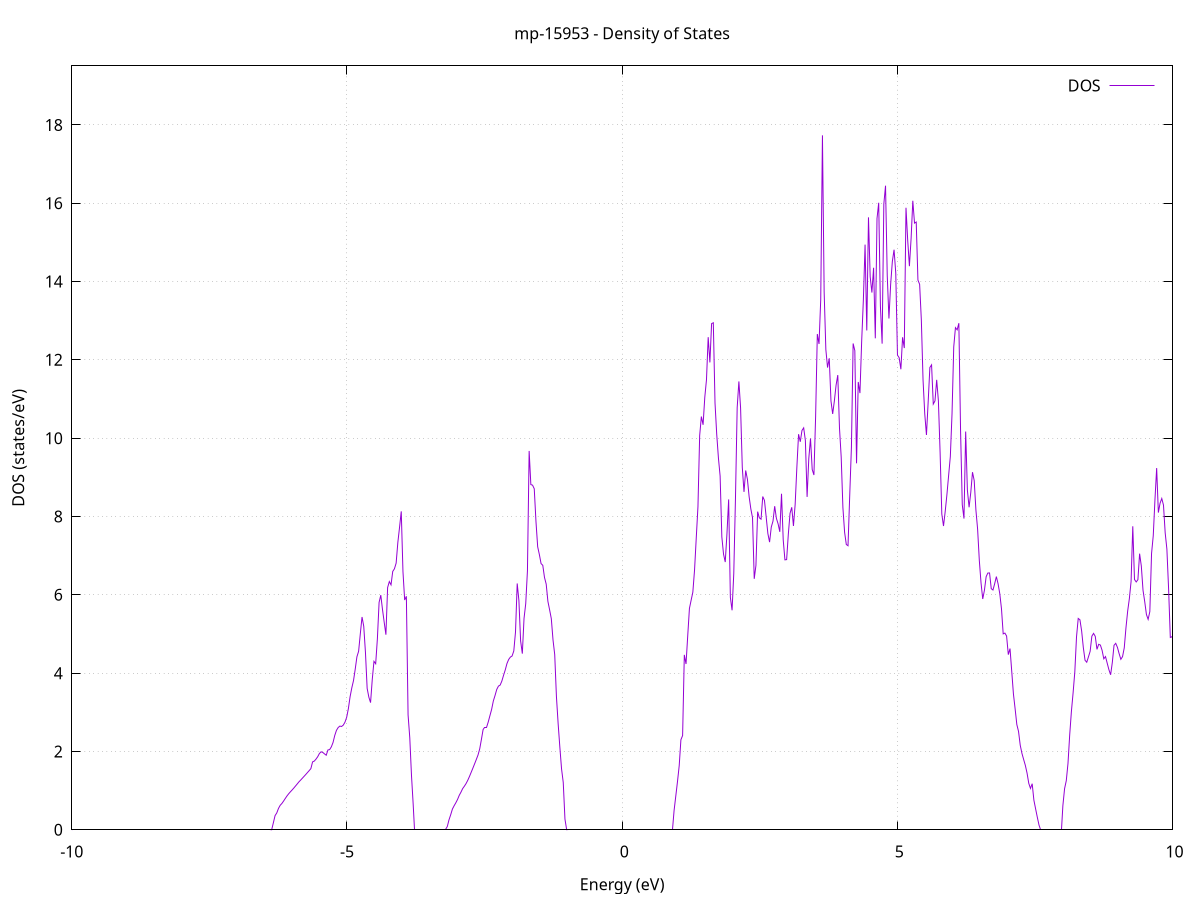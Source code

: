 set title 'mp-15953 - Density of States'
set xlabel 'Energy (eV)'
set ylabel 'DOS (states/eV)'
set grid
set xrange [-10:10]
set yrange [0:19.507]
set xzeroaxis lt -1
set terminal png size 800,600
set output 'mp-15953_dos_gnuplot.png'
plot '-' using 1:2 with lines title 'DOS'
-42.154900 0.000000
-42.123900 0.000000
-42.092900 0.000000
-42.061900 0.000000
-42.030900 0.000000
-41.999900 0.000000
-41.969000 0.000000
-41.938000 0.000000
-41.907000 0.000000
-41.876000 0.000000
-41.845000 0.000000
-41.814000 0.000000
-41.783100 0.000000
-41.752100 0.000000
-41.721100 0.000000
-41.690100 0.000000
-41.659100 0.000000
-41.628100 0.000000
-41.597100 0.000000
-41.566200 0.000000
-41.535200 0.000000
-41.504200 0.000000
-41.473200 0.000000
-41.442200 0.000000
-41.411200 0.000000
-41.380300 0.000000
-41.349300 0.000000
-41.318300 0.000000
-41.287300 0.000000
-41.256300 0.000000
-41.225300 0.000000
-41.194400 0.000000
-41.163400 0.000000
-41.132400 0.000000
-41.101400 0.000000
-41.070400 0.000000
-41.039400 0.000000
-41.008500 0.000000
-40.977500 0.000000
-40.946500 0.000000
-40.915500 0.000000
-40.884500 0.000000
-40.853500 0.000000
-40.822500 0.000000
-40.791600 0.000000
-40.760600 0.000000
-40.729600 0.000000
-40.698600 0.000000
-40.667600 0.000000
-40.636600 0.000000
-40.605700 0.000000
-40.574700 0.000000
-40.543700 0.000000
-40.512700 0.000000
-40.481700 0.000000
-40.450700 0.000000
-40.419800 0.000000
-40.388800 0.000000
-40.357800 0.000000
-40.326800 0.000000
-40.295800 0.000000
-40.264800 0.000000
-40.233900 0.000000
-40.202900 0.000000
-40.171900 0.000000
-40.140900 0.000000
-40.109900 0.000000
-40.078900 0.000000
-40.048000 0.000000
-40.017000 0.000000
-39.986000 0.000000
-39.955000 0.000000
-39.924000 0.000000
-39.893000 0.000000
-39.862000 0.000000
-39.831100 0.000000
-39.800100 0.000000
-39.769100 0.000000
-39.738100 0.000000
-39.707100 0.000000
-39.676100 0.000000
-39.645200 0.000000
-39.614200 0.000000
-39.583200 0.000000
-39.552200 0.000000
-39.521200 0.000000
-39.490200 0.000000
-39.459300 0.000000
-39.428300 0.000000
-39.397300 0.000000
-39.366300 0.000000
-39.335300 378.191800
-39.304300 0.000000
-39.273400 0.000000
-39.242400 0.000000
-39.211400 0.000000
-39.180400 0.000000
-39.149400 0.000000
-39.118400 0.000000
-39.087400 0.000000
-39.056500 0.000000
-39.025500 0.000000
-38.994500 0.000000
-38.963500 0.000000
-38.932500 0.000000
-38.901500 0.000000
-38.870600 0.000000
-38.839600 0.000000
-38.808600 0.000000
-38.777600 0.000000
-38.746600 0.000000
-38.715600 0.000000
-38.684700 0.000000
-38.653700 0.000000
-38.622700 0.000000
-38.591700 0.000000
-38.560700 0.000000
-38.529700 0.000000
-38.498800 0.000000
-38.467800 0.000000
-38.436800 0.000000
-38.405800 0.000000
-38.374800 0.000000
-38.343800 0.000000
-38.312900 0.000000
-38.281900 0.000000
-38.250900 0.000000
-38.219900 0.000000
-38.188900 0.000000
-38.157900 0.000000
-38.126900 0.000000
-38.096000 0.000000
-38.065000 0.000000
-38.034000 0.000000
-38.003000 0.000000
-37.972000 0.000000
-37.941000 0.000000
-37.910100 0.000000
-37.879100 0.000000
-37.848100 0.000000
-37.817100 0.000000
-37.786100 0.000000
-37.755100 0.000000
-37.724200 0.000000
-37.693200 0.000000
-37.662200 0.000000
-37.631200 0.000000
-37.600200 0.000000
-37.569200 0.000000
-37.538300 0.000000
-37.507300 0.000000
-37.476300 0.000000
-37.445300 0.000000
-37.414300 0.000000
-37.383300 0.000000
-37.352400 0.000000
-37.321400 0.000000
-37.290400 0.000000
-37.259400 0.000000
-37.228400 0.000000
-37.197400 0.000000
-37.166400 0.000000
-37.135500 0.000000
-37.104500 0.000000
-37.073500 0.000000
-37.042500 0.000000
-37.011500 0.000000
-36.980500 0.000000
-36.949600 0.000000
-36.918600 0.000000
-36.887600 0.000000
-36.856600 0.000000
-36.825600 0.000000
-36.794600 0.000000
-36.763700 0.000000
-36.732700 0.000000
-36.701700 0.000000
-36.670700 0.000000
-36.639700 0.000000
-36.608700 0.000000
-36.577800 0.000000
-36.546800 0.000000
-36.515800 0.000000
-36.484800 0.000000
-36.453800 0.000000
-36.422800 0.000000
-36.391800 0.000000
-36.360900 0.000000
-36.329900 0.000000
-36.298900 0.000000
-36.267900 0.000000
-36.236900 0.000000
-36.205900 0.000000
-36.175000 0.000000
-36.144000 0.000000
-36.113000 0.000000
-36.082000 0.000000
-36.051000 0.000000
-36.020000 0.000000
-35.989100 0.000000
-35.958100 0.000000
-35.927100 0.000000
-35.896100 0.000000
-35.865100 0.000000
-35.834100 0.000000
-35.803200 0.000000
-35.772200 0.000000
-35.741200 0.000000
-35.710200 0.000000
-35.679200 0.000000
-35.648200 0.000000
-35.617300 0.000000
-35.586300 0.000000
-35.555300 0.000000
-35.524300 0.000000
-35.493300 0.000000
-35.462300 0.000000
-35.431300 0.000000
-35.400400 0.000000
-35.369400 0.000000
-35.338400 0.000000
-35.307400 0.000000
-35.276400 0.000000
-35.245400 0.000000
-35.214500 0.000000
-35.183500 0.000000
-35.152500 0.000000
-35.121500 0.000000
-35.090500 0.000000
-35.059500 0.000000
-35.028600 0.000000
-34.997600 0.000000
-34.966600 0.000000
-34.935600 0.000000
-34.904600 0.000000
-34.873600 0.000000
-34.842700 0.000000
-34.811700 0.000000
-34.780700 0.000000
-34.749700 0.000000
-34.718700 0.000000
-34.687700 0.000000
-34.656700 0.000000
-34.625800 0.000000
-34.594800 0.000000
-34.563800 0.000000
-34.532800 0.000000
-34.501800 0.000000
-34.470800 0.000000
-34.439900 0.000000
-34.408900 0.000000
-34.377900 0.000000
-34.346900 0.000000
-34.315900 0.000000
-34.284900 0.000000
-34.254000 0.000000
-34.223000 0.000000
-34.192000 0.000000
-34.161000 0.000000
-34.130000 0.000000
-34.099000 0.000000
-34.068100 0.000000
-34.037100 0.000000
-34.006100 0.000000
-33.975100 0.000000
-33.944100 0.000000
-33.913100 0.000000
-33.882200 0.000000
-33.851200 0.000000
-33.820200 0.000000
-33.789200 0.000000
-33.758200 0.000000
-33.727200 0.000000
-33.696200 0.000000
-33.665300 0.000000
-33.634300 0.000000
-33.603300 0.000000
-33.572300 0.000000
-33.541300 0.000000
-33.510300 0.000000
-33.479400 0.000000
-33.448400 0.000000
-33.417400 0.000000
-33.386400 0.000000
-33.355400 0.000000
-33.324400 0.000000
-33.293500 0.000000
-33.262500 0.000000
-33.231500 0.000000
-33.200500 0.000000
-33.169500 0.000000
-33.138500 0.000000
-33.107600 0.000000
-33.076600 0.000000
-33.045600 0.000000
-33.014600 0.000000
-32.983600 0.000000
-32.952600 0.000000
-32.921700 0.000000
-32.890700 0.000000
-32.859700 0.000000
-32.828700 0.000000
-32.797700 0.000000
-32.766700 0.000000
-32.735700 0.000000
-32.704800 0.000000
-32.673800 0.000000
-32.642800 0.000000
-32.611800 0.000000
-32.580800 0.000000
-32.549800 0.000000
-32.518900 0.000000
-32.487900 0.000000
-32.456900 0.000000
-32.425900 0.000000
-32.394900 0.000000
-32.363900 0.000000
-32.333000 0.000000
-32.302000 0.000000
-32.271000 0.000000
-32.240000 0.000000
-32.209000 0.000000
-32.178000 0.000000
-32.147100 0.000000
-32.116100 0.000000
-32.085100 0.000000
-32.054100 0.000000
-32.023100 0.000000
-31.992100 0.000000
-31.961100 0.000000
-31.930200 0.000000
-31.899200 0.000000
-31.868200 0.000000
-31.837200 0.000000
-31.806200 0.000000
-31.775200 0.000000
-31.744300 0.000000
-31.713300 0.000000
-31.682300 0.000000
-31.651300 0.000000
-31.620300 0.000000
-31.589300 0.000000
-31.558400 0.000000
-31.527400 0.000000
-31.496400 0.000000
-31.465400 0.000000
-31.434400 0.000000
-31.403400 0.000000
-31.372500 0.000000
-31.341500 0.000000
-31.310500 0.000000
-31.279500 0.000000
-31.248500 0.000000
-31.217500 0.000000
-31.186600 0.000000
-31.155600 0.000000
-31.124600 0.000000
-31.093600 0.000000
-31.062600 0.000000
-31.031600 0.000000
-31.000600 0.000000
-30.969700 0.000000
-30.938700 0.000000
-30.907700 0.000000
-30.876700 0.000000
-30.845700 0.000000
-30.814700 0.000000
-30.783800 0.000000
-30.752800 0.000000
-30.721800 0.000000
-30.690800 0.000000
-30.659800 0.000000
-30.628800 0.000000
-30.597900 0.000000
-30.566900 0.000000
-30.535900 0.000000
-30.504900 0.000000
-30.473900 0.000000
-30.442900 0.000000
-30.412000 0.000000
-30.381000 0.000000
-30.350000 0.000000
-30.319000 0.000000
-30.288000 0.000000
-30.257000 0.000000
-30.226000 0.000000
-30.195100 0.000000
-30.164100 0.000000
-30.133100 0.000000
-30.102100 0.000000
-30.071100 0.000000
-30.040100 0.000000
-30.009200 0.000000
-29.978200 0.000000
-29.947200 0.000000
-29.916200 0.000000
-29.885200 0.000000
-29.854200 0.000000
-29.823300 0.000000
-29.792300 0.000000
-29.761300 0.000000
-29.730300 0.000000
-29.699300 0.000000
-29.668300 0.000000
-29.637400 0.000000
-29.606400 0.000000
-29.575400 0.000000
-29.544400 0.000000
-29.513400 0.000000
-29.482400 0.000000
-29.451500 0.000000
-29.420500 0.000000
-29.389500 0.000000
-29.358500 0.000000
-29.327500 0.000000
-29.296500 0.000000
-29.265500 0.000000
-29.234600 0.000000
-29.203600 0.000000
-29.172600 0.000000
-29.141600 0.000000
-29.110600 0.000000
-29.079600 0.000000
-29.048700 0.000000
-29.017700 0.000000
-28.986700 0.000000
-28.955700 0.000000
-28.924700 0.000000
-28.893700 0.000000
-28.862800 0.000000
-28.831800 0.000000
-28.800800 0.000000
-28.769800 0.000000
-28.738800 0.000000
-28.707800 0.000000
-28.676900 0.000000
-28.645900 0.000000
-28.614900 0.000000
-28.583900 0.000000
-28.552900 0.000000
-28.521900 0.000000
-28.491000 0.000000
-28.460000 0.000000
-28.429000 0.000000
-28.398000 0.000000
-28.367000 0.000000
-28.336000 0.000000
-28.305000 0.000000
-28.274100 0.000000
-28.243100 0.000000
-28.212100 0.000000
-28.181100 0.000000
-28.150100 0.000000
-28.119100 0.000000
-28.088200 0.000000
-28.057200 0.000000
-28.026200 0.000000
-27.995200 0.000000
-27.964200 0.000000
-27.933200 0.000000
-27.902300 0.000000
-27.871300 0.000000
-27.840300 0.000000
-27.809300 0.000000
-27.778300 0.000000
-27.747300 0.000000
-27.716400 0.000000
-27.685400 0.000000
-27.654400 0.000000
-27.623400 0.000000
-27.592400 0.000000
-27.561400 0.000000
-27.530400 0.000000
-27.499500 0.000000
-27.468500 0.000000
-27.437500 0.000000
-27.406500 0.000000
-27.375500 0.000000
-27.344500 0.000000
-27.313600 0.000000
-27.282600 0.000000
-27.251600 0.000000
-27.220600 0.000000
-27.189600 0.000000
-27.158600 0.000000
-27.127700 0.000000
-27.096700 0.000000
-27.065700 0.000000
-27.034700 0.000000
-27.003700 0.000000
-26.972700 0.000000
-26.941800 0.000000
-26.910800 0.000000
-26.879800 0.000000
-26.848800 0.000000
-26.817800 0.000000
-26.786800 0.000000
-26.755900 0.000000
-26.724900 0.000000
-26.693900 0.000000
-26.662900 0.000000
-26.631900 0.000000
-26.600900 0.000000
-26.569900 0.000000
-26.539000 0.000000
-26.508000 0.000000
-26.477000 0.000000
-26.446000 0.000000
-26.415000 0.000000
-26.384000 0.000000
-26.353100 0.000000
-26.322100 0.000000
-26.291100 0.000000
-26.260100 0.000000
-26.229100 0.000000
-26.198100 0.000000
-26.167200 0.000000
-26.136200 0.000000
-26.105200 0.000000
-26.074200 0.000000
-26.043200 0.000000
-26.012200 0.000000
-25.981300 0.000000
-25.950300 0.000000
-25.919300 0.000000
-25.888300 0.000000
-25.857300 0.000000
-25.826300 0.000000
-25.795300 0.000000
-25.764400 0.000000
-25.733400 0.000000
-25.702400 0.000000
-25.671400 0.000000
-25.640400 0.000000
-25.609400 0.000000
-25.578500 0.000000
-25.547500 0.000000
-25.516500 0.000000
-25.485500 0.000000
-25.454500 0.000000
-25.423500 0.000000
-25.392600 0.000000
-25.361600 0.000000
-25.330600 0.000000
-25.299600 0.000000
-25.268600 0.000000
-25.237600 0.000000
-25.206700 0.000000
-25.175700 0.000000
-25.144700 0.000000
-25.113700 0.000000
-25.082700 0.000000
-25.051700 0.000000
-25.020800 0.000000
-24.989800 0.000000
-24.958800 0.000000
-24.927800 0.000000
-24.896800 0.000000
-24.865800 0.000000
-24.834800 0.000000
-24.803900 0.000000
-24.772900 0.000000
-24.741900 0.000000
-24.710900 0.000000
-24.679900 0.000000
-24.648900 0.000000
-24.618000 0.000000
-24.587000 0.000000
-24.556000 0.000000
-24.525000 0.000000
-24.494000 0.000000
-24.463000 0.000000
-24.432100 0.000000
-24.401100 0.000000
-24.370100 0.000000
-24.339100 0.000000
-24.308100 0.000000
-24.277100 0.000000
-24.246200 0.000000
-24.215200 0.000000
-24.184200 0.000000
-24.153200 0.000000
-24.122200 0.000000
-24.091200 0.000000
-24.060300 0.000000
-24.029300 0.000000
-23.998300 0.000000
-23.967300 0.000000
-23.936300 0.000000
-23.905300 0.000000
-23.874300 0.000000
-23.843400 0.000000
-23.812400 0.000000
-23.781400 0.000000
-23.750400 0.000000
-23.719400 0.000000
-23.688400 0.000000
-23.657500 0.000000
-23.626500 0.000000
-23.595500 0.000000
-23.564500 0.000000
-23.533500 0.000000
-23.502500 0.000000
-23.471600 0.000000
-23.440600 0.000000
-23.409600 0.000000
-23.378600 0.000000
-23.347600 0.000000
-23.316600 0.000000
-23.285700 0.000000
-23.254700 0.000000
-23.223700 0.000000
-23.192700 0.000000
-23.161700 0.000000
-23.130700 0.000000
-23.099700 0.000000
-23.068800 0.000000
-23.037800 0.000000
-23.006800 0.000000
-22.975800 0.000000
-22.944800 0.000000
-22.913800 0.000000
-22.882900 0.000000
-22.851900 0.000000
-22.820900 0.000000
-22.789900 0.000000
-22.758900 0.000000
-22.727900 0.000000
-22.697000 0.000000
-22.666000 0.000000
-22.635000 0.000000
-22.604000 0.000000
-22.573000 0.000000
-22.542000 0.000000
-22.511100 0.000000
-22.480100 0.000000
-22.449100 0.000000
-22.418100 0.000000
-22.387100 0.000000
-22.356100 0.000000
-22.325200 0.000000
-22.294200 0.000000
-22.263200 0.000000
-22.232200 0.000000
-22.201200 0.000000
-22.170200 0.000000
-22.139200 0.000000
-22.108300 0.000000
-22.077300 0.000000
-22.046300 0.000000
-22.015300 0.000000
-21.984300 0.000000
-21.953300 0.000000
-21.922400 0.000000
-21.891400 0.000000
-21.860400 0.000000
-21.829400 0.000000
-21.798400 0.000000
-21.767400 0.000000
-21.736500 0.000000
-21.705500 0.000000
-21.674500 0.000000
-21.643500 0.000000
-21.612500 0.000000
-21.581500 0.000000
-21.550600 0.000000
-21.519600 0.000000
-21.488600 0.000000
-21.457600 0.000000
-21.426600 0.000000
-21.395600 0.000000
-21.364600 0.000000
-21.333700 0.000000
-21.302700 0.000000
-21.271700 0.000000
-21.240700 0.000000
-21.209700 0.000000
-21.178700 0.000000
-21.147800 0.000000
-21.116800 0.000000
-21.085800 0.000000
-21.054800 0.000000
-21.023800 0.000000
-20.992800 0.000000
-20.961900 0.000000
-20.930900 0.000000
-20.899900 0.000000
-20.868900 0.000000
-20.837900 0.000000
-20.806900 0.000000
-20.776000 0.000000
-20.745000 0.000000
-20.714000 0.000000
-20.683000 0.000000
-20.652000 0.000000
-20.621000 0.000000
-20.590100 0.000000
-20.559100 0.000000
-20.528100 0.000000
-20.497100 0.000000
-20.466100 0.000000
-20.435100 0.000000
-20.404100 0.000000
-20.373200 0.000000
-20.342200 0.000000
-20.311200 0.000000
-20.280200 0.000000
-20.249200 0.000000
-20.218200 0.000000
-20.187300 0.000000
-20.156300 0.000000
-20.125300 0.000000
-20.094300 0.000000
-20.063300 0.000000
-20.032300 0.000000
-20.001400 0.000000
-19.970400 0.000000
-19.939400 0.000000
-19.908400 0.000000
-19.877400 0.000000
-19.846400 0.000000
-19.815500 0.000000
-19.784500 0.000000
-19.753500 0.000000
-19.722500 0.000000
-19.691500 0.000000
-19.660500 0.000000
-19.629600 0.000000
-19.598600 0.000000
-19.567600 0.000000
-19.536600 0.000000
-19.505600 0.000000
-19.474600 0.000000
-19.443600 0.000000
-19.412700 0.000000
-19.381700 0.000000
-19.350700 0.000000
-19.319700 0.000000
-19.288700 0.000000
-19.257700 0.000000
-19.226800 0.000000
-19.195800 0.000000
-19.164800 0.000000
-19.133800 0.000000
-19.102800 0.000000
-19.071800 0.000000
-19.040900 0.000000
-19.009900 0.000000
-18.978900 0.000000
-18.947900 0.000000
-18.916900 0.000000
-18.885900 0.000000
-18.855000 0.000000
-18.824000 0.000000
-18.793000 0.000000
-18.762000 0.000000
-18.731000 0.000000
-18.700000 0.000000
-18.669000 0.000000
-18.638100 0.000000
-18.607100 0.000000
-18.576100 0.000000
-18.545100 0.000000
-18.514100 0.000000
-18.483100 0.000000
-18.452200 0.000000
-18.421200 0.000000
-18.390200 0.000000
-18.359200 0.000000
-18.328200 0.000000
-18.297200 0.000000
-18.266300 0.000000
-18.235300 0.000000
-18.204300 0.000000
-18.173300 0.000000
-18.142300 0.000000
-18.111300 0.000000
-18.080400 0.000000
-18.049400 0.000000
-18.018400 0.000000
-17.987400 0.000000
-17.956400 0.000000
-17.925400 0.000000
-17.894500 0.000000
-17.863500 0.000000
-17.832500 0.000000
-17.801500 0.000000
-17.770500 0.000000
-17.739500 0.000000
-17.708500 0.000000
-17.677600 0.000000
-17.646600 0.000000
-17.615600 0.000000
-17.584600 0.000000
-17.553600 0.000000
-17.522600 0.000000
-17.491700 0.000000
-17.460700 0.000000
-17.429700 0.000000
-17.398700 0.000000
-17.367700 0.000000
-17.336700 0.000000
-17.305800 0.000000
-17.274800 0.000000
-17.243800 0.000000
-17.212800 0.000000
-17.181800 0.000000
-17.150800 0.000000
-17.119900 0.000000
-17.088900 0.000000
-17.057900 0.000000
-17.026900 0.000000
-16.995900 0.000000
-16.964900 0.000000
-16.933900 0.000000
-16.903000 0.000000
-16.872000 0.000000
-16.841000 0.000000
-16.810000 0.000000
-16.779000 0.000000
-16.748000 0.000000
-16.717100 0.000000
-16.686100 0.000000
-16.655100 0.000000
-16.624100 0.000000
-16.593100 0.000000
-16.562100 0.000000
-16.531200 0.000000
-16.500200 0.000000
-16.469200 0.000000
-16.438200 0.000000
-16.407200 0.000000
-16.376200 0.000000
-16.345300 0.000000
-16.314300 0.000000
-16.283300 0.000000
-16.252300 0.000000
-16.221300 0.000000
-16.190300 0.000000
-16.159400 0.000000
-16.128400 0.000000
-16.097400 0.000000
-16.066400 0.000000
-16.035400 0.000000
-16.004400 0.000000
-15.973400 0.000000
-15.942500 0.000000
-15.911500 0.000000
-15.880500 0.000000
-15.849500 0.000000
-15.818500 0.000000
-15.787500 0.000000
-15.756600 0.000000
-15.725600 0.000000
-15.694600 0.000000
-15.663600 0.000000
-15.632600 0.000000
-15.601600 0.000000
-15.570700 0.000000
-15.539700 0.000000
-15.508700 0.000000
-15.477700 0.000000
-15.446700 0.000000
-15.415700 0.000000
-15.384800 0.000000
-15.353800 0.000000
-15.322800 0.000000
-15.291800 0.000000
-15.260800 0.000000
-15.229800 0.000000
-15.198800 0.000000
-15.167900 0.000000
-15.136900 0.000000
-15.105900 0.000000
-15.074900 0.000000
-15.043900 0.000000
-15.012900 0.000000
-14.982000 0.000000
-14.951000 0.000000
-14.920000 0.000000
-14.889000 0.000000
-14.858000 0.000000
-14.827000 0.000000
-14.796100 0.000000
-14.765100 0.000000
-14.734100 0.000000
-14.703100 0.000000
-14.672100 0.000000
-14.641100 0.000000
-14.610200 0.000000
-14.579200 0.000000
-14.548200 0.000000
-14.517200 0.000000
-14.486200 0.000000
-14.455200 0.000000
-14.424300 0.000000
-14.393300 0.000000
-14.362300 0.000000
-14.331300 0.000000
-14.300300 0.000000
-14.269300 0.000000
-14.238300 0.000000
-14.207400 0.000000
-14.176400 0.000000
-14.145400 0.000000
-14.114400 0.000000
-14.083400 0.000000
-14.052400 0.000000
-14.021500 0.000000
-13.990500 0.000000
-13.959500 0.000000
-13.928500 0.000000
-13.897500 0.000000
-13.866500 0.000000
-13.835600 0.000000
-13.804600 0.000000
-13.773600 0.000000
-13.742600 0.000000
-13.711600 0.000000
-13.680600 0.000000
-13.649700 0.000000
-13.618700 0.000000
-13.587700 0.000000
-13.556700 0.000000
-13.525700 0.000000
-13.494700 0.000000
-13.463800 0.000000
-13.432800 0.000000
-13.401800 0.000000
-13.370800 0.000000
-13.339800 0.000000
-13.308800 0.000000
-13.277800 0.000000
-13.246900 0.000000
-13.215900 0.000000
-13.184900 0.000000
-13.153900 0.000000
-13.122900 0.000000
-13.091900 0.000000
-13.061000 0.000000
-13.030000 0.000000
-12.999000 0.000000
-12.968000 0.000000
-12.937000 0.000000
-12.906000 0.000000
-12.875100 0.000000
-12.844100 0.000000
-12.813100 0.000000
-12.782100 0.000000
-12.751100 0.000000
-12.720100 0.000000
-12.689200 0.000000
-12.658200 0.000000
-12.627200 0.000000
-12.596200 0.000000
-12.565200 0.000000
-12.534200 0.000000
-12.503200 0.000000
-12.472300 0.000000
-12.441300 0.000000
-12.410300 0.000000
-12.379300 0.000000
-12.348300 0.000000
-12.317300 0.000000
-12.286400 0.000000
-12.255400 0.000000
-12.224400 0.000000
-12.193400 0.000000
-12.162400 0.000000
-12.131400 0.000000
-12.100500 0.000000
-12.069500 0.000000
-12.038500 0.000000
-12.007500 0.000000
-11.976500 0.000000
-11.945500 0.000000
-11.914600 0.000000
-11.883600 0.000000
-11.852600 0.000000
-11.821600 0.000000
-11.790600 0.000000
-11.759600 0.000000
-11.728700 0.000000
-11.697700 0.000000
-11.666700 0.000000
-11.635700 0.000000
-11.604700 0.000000
-11.573700 0.000000
-11.542700 0.000000
-11.511800 0.000000
-11.480800 0.000000
-11.449800 0.000000
-11.418800 0.000000
-11.387800 0.000000
-11.356800 0.000000
-11.325900 0.000000
-11.294900 0.000000
-11.263900 0.000000
-11.232900 0.000000
-11.201900 0.000000
-11.170900 0.000000
-11.140000 0.000000
-11.109000 0.000000
-11.078000 0.000000
-11.047000 0.000000
-11.016000 0.000000
-10.985000 0.000000
-10.954100 0.000000
-10.923100 0.000000
-10.892100 0.000000
-10.861100 0.000000
-10.830100 0.000000
-10.799100 0.000000
-10.768100 0.000000
-10.737200 0.000000
-10.706200 0.000000
-10.675200 0.000000
-10.644200 0.000000
-10.613200 0.000000
-10.582200 0.000000
-10.551300 0.000000
-10.520300 0.000000
-10.489300 0.000000
-10.458300 0.000000
-10.427300 0.000000
-10.396300 0.000000
-10.365400 0.000000
-10.334400 0.000000
-10.303400 0.000000
-10.272400 0.000000
-10.241400 0.000000
-10.210400 0.000000
-10.179500 0.000000
-10.148500 0.000000
-10.117500 0.000000
-10.086500 0.000000
-10.055500 0.000000
-10.024500 0.000000
-9.993600 0.000000
-9.962600 0.000000
-9.931600 0.000000
-9.900600 0.000000
-9.869600 0.000000
-9.838600 0.000000
-9.807600 0.000000
-9.776700 0.000000
-9.745700 0.000000
-9.714700 0.000000
-9.683700 0.000000
-9.652700 0.000000
-9.621700 0.000000
-9.590800 0.000000
-9.559800 0.000000
-9.528800 0.000000
-9.497800 0.000000
-9.466800 0.000000
-9.435800 0.000000
-9.404900 0.000000
-9.373900 0.000000
-9.342900 0.000000
-9.311900 0.000000
-9.280900 0.000000
-9.249900 0.000000
-9.219000 0.000000
-9.188000 0.000000
-9.157000 0.000000
-9.126000 0.000000
-9.095000 0.000000
-9.064000 0.000000
-9.033100 0.000000
-9.002100 0.000000
-8.971100 0.000000
-8.940100 0.000000
-8.909100 0.000000
-8.878100 0.000000
-8.847100 0.000000
-8.816200 0.000000
-8.785200 0.000000
-8.754200 0.000000
-8.723200 0.000000
-8.692200 0.000000
-8.661200 0.000000
-8.630300 0.000000
-8.599300 0.000000
-8.568300 0.000000
-8.537300 0.000000
-8.506300 0.000000
-8.475300 0.000000
-8.444400 0.000000
-8.413400 0.000000
-8.382400 0.000000
-8.351400 0.000000
-8.320400 0.000000
-8.289400 0.000000
-8.258500 0.000000
-8.227500 0.000000
-8.196500 0.000000
-8.165500 0.000000
-8.134500 0.000000
-8.103500 0.000000
-8.072500 0.000000
-8.041600 0.000000
-8.010600 0.000000
-7.979600 0.000000
-7.948600 0.000000
-7.917600 0.000000
-7.886600 0.000000
-7.855700 0.000000
-7.824700 0.000000
-7.793700 0.000000
-7.762700 0.000000
-7.731700 0.000000
-7.700700 0.000000
-7.669800 0.000000
-7.638800 0.000000
-7.607800 0.000000
-7.576800 0.000000
-7.545800 0.000000
-7.514800 0.000000
-7.483900 0.000000
-7.452900 0.000000
-7.421900 0.000000
-7.390900 0.000000
-7.359900 0.000000
-7.328900 0.000000
-7.298000 0.000000
-7.267000 0.000000
-7.236000 0.000000
-7.205000 0.000000
-7.174000 0.000000
-7.143000 0.000000
-7.112000 0.000000
-7.081100 0.000000
-7.050100 0.000000
-7.019100 0.000000
-6.988100 0.000000
-6.957100 0.000000
-6.926100 0.000000
-6.895200 0.000000
-6.864200 0.000000
-6.833200 0.000000
-6.802200 0.000000
-6.771200 0.000000
-6.740200 0.000000
-6.709300 0.000000
-6.678300 0.000000
-6.647300 0.000000
-6.616300 0.000000
-6.585300 0.000000
-6.554300 0.000000
-6.523400 0.000000
-6.492400 0.000000
-6.461400 0.000000
-6.430400 0.000000
-6.399400 0.000000
-6.368400 0.000200
-6.337400 0.177800
-6.306500 0.361800
-6.275500 0.430100
-6.244500 0.545200
-6.213500 0.624800
-6.182500 0.671800
-6.151500 0.733800
-6.120600 0.800300
-6.089600 0.864300
-6.058600 0.920500
-6.027600 0.969900
-5.996600 1.016700
-5.965600 1.066000
-5.934700 1.118000
-5.903700 1.170200
-5.872700 1.224100
-5.841700 1.269200
-5.810700 1.316600
-5.779700 1.364200
-5.748800 1.411500
-5.717800 1.461200
-5.686800 1.510600
-5.655800 1.561900
-5.624800 1.733400
-5.593800 1.754000
-5.562900 1.803700
-5.531900 1.865400
-5.500900 1.947800
-5.469900 1.991600
-5.438900 1.974400
-5.407900 1.937700
-5.376900 1.903700
-5.346000 2.038600
-5.315000 2.047000
-5.284000 2.117400
-5.253000 2.229300
-5.222000 2.407700
-5.191000 2.539200
-5.160100 2.610500
-5.129100 2.647400
-5.098100 2.637800
-5.067100 2.672300
-5.036100 2.748600
-5.005100 2.873100
-4.974200 3.096500
-4.943200 3.398000
-4.912200 3.623700
-4.881200 3.809900
-4.850200 4.099800
-4.819200 4.417300
-4.788300 4.558600
-4.757300 5.008700
-4.726300 5.433700
-4.695300 5.197500
-4.664300 4.532700
-4.633300 3.610400
-4.602400 3.386300
-4.571400 3.247000
-4.540400 3.838400
-4.509400 4.301300
-4.478400 4.240000
-4.447400 4.877400
-4.416400 5.806500
-4.385500 5.992100
-4.354500 5.626700
-4.323500 5.297900
-4.292500 4.981300
-4.261500 6.185300
-4.230500 6.337900
-4.199600 6.254400
-4.168600 6.596700
-4.137600 6.664300
-4.106600 6.809100
-4.075600 7.336200
-4.044600 7.724100
-4.013700 8.131100
-3.982700 6.596900
-3.951700 5.867100
-3.920700 5.962400
-3.889700 2.934100
-3.858700 2.348400
-3.827800 1.389400
-3.796800 0.647300
-3.765800 0.000000
-3.734800 0.000000
-3.703800 0.000000
-3.672800 0.000000
-3.641800 0.000000
-3.610900 0.000000
-3.579900 0.000000
-3.548900 0.000000
-3.517900 0.000000
-3.486900 0.000000
-3.455900 0.000000
-3.425000 0.000000
-3.394000 0.000000
-3.363000 0.000000
-3.332000 0.000000
-3.301000 0.000000
-3.270000 0.000000
-3.239100 0.000000
-3.208100 0.000000
-3.177100 0.083200
-3.146100 0.254200
-3.115100 0.384000
-3.084100 0.528900
-3.053200 0.613100
-3.022200 0.688800
-2.991200 0.773600
-2.960200 0.878400
-2.929200 0.959000
-2.898200 1.050700
-2.867300 1.111900
-2.836300 1.179500
-2.805300 1.262900
-2.774300 1.361100
-2.743300 1.466800
-2.712300 1.573400
-2.681300 1.682400
-2.650400 1.792600
-2.619400 1.907200
-2.588400 2.063200
-2.557400 2.304800
-2.526400 2.559800
-2.495400 2.608900
-2.464500 2.608900
-2.433500 2.751000
-2.402500 2.913800
-2.371500 3.073900
-2.340500 3.288500
-2.309500 3.429100
-2.278600 3.582800
-2.247600 3.668900
-2.216600 3.694500
-2.185600 3.797500
-2.154600 3.946200
-2.123600 4.083300
-2.092700 4.246000
-2.061700 4.349400
-2.030700 4.409600
-1.999700 4.437700
-1.968700 4.566500
-1.937700 5.050000
-1.906700 6.289600
-1.875800 5.854100
-1.844800 4.823900
-1.813800 4.498000
-1.782800 5.396300
-1.751800 5.775800
-1.720800 6.613200
-1.689900 9.674500
-1.658900 8.814400
-1.627900 8.800700
-1.596900 8.707800
-1.565900 7.872400
-1.534900 7.226600
-1.504000 7.026600
-1.473000 6.796300
-1.442000 6.753500
-1.411000 6.443500
-1.380000 6.273300
-1.349000 5.832000
-1.318100 5.617800
-1.287100 5.391500
-1.256100 4.846500
-1.225100 4.473500
-1.194100 3.401500
-1.163100 2.712200
-1.132200 2.114900
-1.101200 1.556800
-1.070200 1.207500
-1.039200 0.272200
-1.008200 0.002300
-0.977200 0.000000
-0.946200 0.000000
-0.915300 0.000000
-0.884300 0.000000
-0.853300 0.000000
-0.822300 0.000000
-0.791300 0.000000
-0.760300 0.000000
-0.729400 0.000000
-0.698400 0.000000
-0.667400 0.000000
-0.636400 0.000000
-0.605400 0.000000
-0.574400 0.000000
-0.543500 0.000000
-0.512500 0.000000
-0.481500 0.000000
-0.450500 0.000000
-0.419500 0.000000
-0.388500 0.000000
-0.357600 0.000000
-0.326600 0.000000
-0.295600 0.000000
-0.264600 0.000000
-0.233600 0.000000
-0.202600 0.000000
-0.171700 0.000000
-0.140700 0.000000
-0.109700 0.000000
-0.078700 0.000000
-0.047700 0.000000
-0.016700 0.000000
0.014300 0.000000
0.045200 0.000000
0.076200 0.000000
0.107200 0.000000
0.138200 0.000000
0.169200 0.000000
0.200200 0.000000
0.231100 0.000000
0.262100 0.000000
0.293100 0.000000
0.324100 0.000000
0.355100 0.000000
0.386100 0.000000
0.417000 0.000000
0.448000 0.000000
0.479000 0.000000
0.510000 0.000000
0.541000 0.000000
0.572000 0.000000
0.602900 0.000000
0.633900 0.000000
0.664900 0.000000
0.695900 0.000000
0.726900 0.000000
0.757900 0.000000
0.788900 0.000000
0.819800 0.000000
0.850800 0.000000
0.881800 0.000000
0.912800 0.000000
0.943800 0.492100
0.974800 0.861800
1.005700 1.231800
1.036700 1.634600
1.067700 2.299500
1.098700 2.406200
1.129700 4.466400
1.160700 4.233600
1.191600 4.955800
1.222600 5.652200
1.253600 5.862500
1.284600 6.067700
1.315600 6.634300
1.346600 7.453700
1.377500 8.249500
1.408500 10.065300
1.439500 10.552600
1.470500 10.341600
1.501500 11.041400
1.532500 11.495300
1.563400 12.578700
1.594400 11.934800
1.625400 12.925200
1.656400 12.947300
1.687400 10.898000
1.718400 10.099600
1.749400 9.493000
1.780300 9.032800
1.811300 7.480600
1.842300 7.037100
1.873300 6.836700
1.904300 7.556700
1.935300 8.435200
1.966200 5.935300
1.997200 5.604800
2.028200 6.541500
2.059200 8.468500
2.090200 10.779600
2.121200 11.448900
2.152100 10.771500
2.183100 9.251900
2.214100 8.628100
2.245100 9.175000
2.276100 8.950400
2.307100 8.509000
2.338000 8.197200
2.369000 7.968200
2.400000 6.408500
2.431000 6.749400
2.462000 8.123600
2.493000 7.965800
2.524000 7.931900
2.554900 8.509500
2.585900 8.410700
2.616900 7.989600
2.647900 7.564100
2.678900 7.345100
2.709900 7.730800
2.740800 7.881500
2.771800 8.262700
2.802800 7.952600
2.833800 7.811300
2.864800 7.608400
2.895800 8.581000
2.926700 7.402800
2.957700 6.892700
2.988700 6.899100
3.019700 7.550100
3.050700 8.081800
3.081700 8.234900
3.112600 7.757800
3.143600 8.306000
3.174600 9.254300
3.205600 10.101200
3.236600 9.907900
3.267600 10.197000
3.298500 10.263200
3.329500 9.940900
3.360500 8.500500
3.391500 9.483100
3.422500 9.992500
3.453500 9.200900
3.484500 9.059300
3.515400 10.549800
3.546400 12.659200
3.577400 12.405300
3.608400 13.541700
3.639400 17.734000
3.670400 13.738600
3.701300 12.263800
3.732300 11.802900
3.763300 12.040700
3.794300 10.951100
3.825300 10.618400
3.856300 10.952900
3.887200 11.353400
3.918200 11.611200
3.949200 10.258000
3.980200 9.517000
4.011200 8.227900
4.042200 7.595800
4.073100 7.284100
4.104100 7.253400
4.135100 8.537200
4.166100 9.775000
4.197100 12.417900
4.228100 12.234400
4.259000 9.357000
4.290000 11.435000
4.321000 11.150600
4.352000 12.468400
4.383000 13.525400
4.414000 14.943100
4.445000 12.750000
4.475900 15.638900
4.506900 14.123100
4.537900 13.718500
4.568900 14.351500
4.599900 12.549500
4.630900 15.609300
4.661800 16.011200
4.692800 13.370800
4.723800 12.414000
4.754800 15.978500
4.785800 16.447500
4.816800 14.157000
4.847700 13.055000
4.878700 13.926500
4.909700 14.514200
4.940700 14.812100
4.971700 14.216500
5.002700 12.120700
5.033600 12.053700
5.064600 11.759900
5.095600 12.576700
5.126600 12.301000
5.157600 15.884200
5.188600 15.052900
5.219600 14.391600
5.250500 15.102100
5.281500 16.062900
5.312500 15.492100
5.343500 15.519200
5.374500 14.037200
5.405500 13.927100
5.436400 13.020100
5.467400 11.488100
5.498400 10.619900
5.529400 10.081700
5.560400 10.922000
5.591400 11.805300
5.622300 11.871700
5.653300 10.870300
5.684300 10.951700
5.715300 11.489300
5.746300 10.954700
5.777300 9.636300
5.808200 8.063700
5.839200 7.756600
5.870200 8.130400
5.901200 8.558400
5.932200 9.049100
5.963200 9.530500
5.994100 10.627800
6.025100 12.328800
6.056100 12.822800
6.087100 12.766300
6.118100 12.936100
6.149100 10.194800
6.180100 8.301100
6.211000 7.947300
6.242000 10.168400
6.273000 8.674300
6.304000 8.234500
6.335000 8.616200
6.366000 9.131700
6.396900 8.918300
6.427900 8.165600
6.458900 7.676300
6.489900 6.877400
6.520900 6.306100
6.551900 5.893900
6.582800 6.117100
6.613800 6.462500
6.644800 6.556200
6.675800 6.557800
6.706800 6.156400
6.737800 6.122700
6.768700 6.282500
6.799700 6.464900
6.830700 6.282400
6.861700 6.028700
6.892700 5.641900
6.923700 5.002700
6.954700 5.022400
6.985600 4.947500
7.016600 4.472200
7.047600 4.627500
7.078600 4.052400
7.109600 3.469400
7.140600 3.087300
7.171500 2.687200
7.202500 2.510700
7.233500 2.158100
7.264500 1.950000
7.295500 1.795000
7.326500 1.642500
7.357400 1.446000
7.388400 1.186500
7.419400 1.055900
7.450400 1.176300
7.481400 0.755900
7.512400 0.536700
7.543300 0.322800
7.574300 0.120900
7.605300 0.000000
7.636300 0.000000
7.667300 0.000000
7.698300 0.000000
7.729200 0.000000
7.760200 0.000000
7.791200 0.000000
7.822200 0.000000
7.853200 0.000000
7.884200 0.000000
7.915200 0.000000
7.946100 0.000000
7.977100 0.000000
8.008100 0.616300
8.039100 1.049900
8.070100 1.254000
8.101100 1.695600
8.132000 2.419800
8.163000 3.020700
8.194000 3.498200
8.225000 4.028800
8.256000 4.927200
8.287000 5.396800
8.317900 5.363400
8.348900 5.079400
8.379900 4.652000
8.410900 4.327900
8.441900 4.278500
8.472900 4.415400
8.503800 4.558100
8.534800 4.944000
8.565800 5.015000
8.596800 4.938700
8.627800 4.607200
8.658800 4.735900
8.689700 4.717100
8.720700 4.582600
8.751700 4.365900
8.782700 4.422800
8.813700 4.254200
8.844700 4.087700
8.875700 3.957800
8.906600 4.273700
8.937600 4.710600
8.968600 4.761000
8.999600 4.656700
9.030600 4.495400
9.061600 4.352900
9.092500 4.422500
9.123500 4.645400
9.154500 5.158900
9.185500 5.584600
9.216500 5.906800
9.247500 6.341100
9.278400 7.749500
9.309400 6.392000
9.340400 6.328500
9.371400 6.386200
9.402400 7.050800
9.433400 6.736500
9.464300 6.115800
9.495300 5.825700
9.526300 5.496900
9.557300 5.373000
9.588300 5.572400
9.619300 7.053700
9.650300 7.509700
9.681200 8.424500
9.712200 9.236800
9.743200 8.099800
9.774200 8.340200
9.805200 8.459400
9.836200 8.290800
9.867100 7.583100
9.898100 7.166700
9.929100 6.152700
9.960100 4.911200
9.991100 4.931000
10.022100 4.823800
10.053000 7.290900
10.084000 7.429500
10.115000 7.578400
10.146000 6.906300
10.177000 6.699700
10.208000 6.467500
10.238900 6.070200
10.269900 6.339100
10.300900 6.121400
10.331900 5.898300
10.362900 5.984900
10.393900 5.961800
10.424800 5.784300
10.455800 5.637500
10.486800 5.478900
10.517800 5.497900
10.548800 5.434900
10.579800 5.229200
10.610800 5.169200
10.641700 5.295800
10.672700 5.482700
10.703700 5.802900
10.734700 5.801700
10.765700 5.519700
10.796700 5.247000
10.827600 5.067000
10.858600 5.000800
10.889600 5.030300
10.920600 5.047500
10.951600 5.168400
10.982600 5.226600
11.013500 5.332200
11.044500 5.602400
11.075500 5.511700
11.106500 5.246100
11.137500 5.335100
11.168500 5.259300
11.199400 5.206200
11.230400 5.161000
11.261400 5.251400
11.292400 5.513600
11.323400 5.268300
11.354400 4.880500
11.385400 4.533300
11.416300 4.140700
11.447300 3.894800
11.478300 3.906000
11.509300 3.839300
11.540300 3.748300
11.571300 3.980700
11.602200 4.209300
11.633200 4.690500
11.664200 5.163100
11.695200 5.175100
11.726200 5.178200
11.757200 5.341700
11.788100 5.477900
11.819100 5.556000
11.850100 5.748600
11.881100 6.058100
11.912100 6.600900
11.943100 6.866200
11.974000 7.133800
12.005000 7.215400
12.036000 7.167600
12.067000 7.213800
12.098000 7.393500
12.129000 7.612400
12.159900 8.369200
12.190900 8.384100
12.221900 7.636500
12.252900 7.336200
12.283900 7.332100
12.314900 7.809100
12.345900 7.770500
12.376800 7.462600
12.407800 7.491100
12.438800 7.770700
12.469800 7.990700
12.500800 7.848900
12.531800 7.354800
12.562700 7.099700
12.593700 7.030200
12.624700 6.807200
12.655700 7.070500
12.686700 7.138300
12.717700 7.290400
12.748600 7.130300
12.779600 6.659300
12.810600 6.170000
12.841600 5.616100
12.872600 3.755800
12.903600 2.487500
12.934500 1.382900
12.965500 0.716800
12.996500 0.237300
13.027500 0.302500
13.058500 0.300200
13.089500 0.344800
13.120500 0.376100
13.151400 0.421300
13.182400 0.531800
13.213400 0.649900
13.244400 0.823600
13.275400 0.968300
13.306400 1.089500
13.337300 1.156600
13.368300 1.270200
13.399300 1.284300
13.430300 1.332900
13.461300 1.393600
13.492300 1.465000
13.523200 1.539700
13.554200 1.608500
13.585200 1.676100
13.616200 1.738900
13.647200 1.818100
13.678200 1.924200
13.709100 2.248600
13.740100 2.395300
13.771100 2.474100
13.802100 2.583300
13.833100 2.744300
13.864100 2.902000
13.895000 3.102400
13.926000 3.535400
13.957000 3.615100
13.988000 3.989200
14.019000 4.448200
14.050000 5.079600
14.081000 5.662100
14.111900 5.421200
14.142900 5.651300
14.173900 5.825900
14.204900 5.788500
14.235900 6.062900
14.266900 5.845900
14.297800 6.037700
14.328800 5.870200
14.359800 5.514600
14.390800 5.253400
14.421800 5.193100
14.452800 5.268800
14.483700 5.682500
14.514700 6.308600
14.545700 7.164600
14.576700 7.620700
14.607700 7.797200
14.638700 7.455600
14.669600 6.530000
14.700600 6.631700
14.731600 7.094600
14.762600 7.122300
14.793600 7.069900
14.824600 7.504600
14.855500 7.216100
14.886500 6.795500
14.917500 6.513600
14.948500 6.804400
14.979500 7.084100
15.010500 6.285400
15.041500 5.791300
15.072400 5.705000
15.103400 6.128200
15.134400 5.754800
15.165400 5.687700
15.196400 5.504400
15.227400 5.754800
15.258300 6.024100
15.289300 6.312000
15.320300 6.512900
15.351300 6.713400
15.382300 7.357500
15.413300 6.759200
15.444200 6.547600
15.475200 6.356300
15.506200 6.298000
15.537200 6.315900
15.568200 6.490900
15.599200 6.728400
15.630100 6.721500
15.661100 6.841600
15.692100 6.720000
15.723100 6.403800
15.754100 5.949500
15.785100 5.533500
15.816100 5.138500
15.847000 5.538400
15.878000 5.318800
15.909000 5.384800
15.940000 5.632600
15.971000 5.993100
16.002000 6.136700
16.032900 5.659900
16.063900 4.768400
16.094900 4.407700
16.125900 4.158700
16.156900 4.004700
16.187900 3.790100
16.218800 3.608800
16.249800 3.539800
16.280800 3.424200
16.311800 3.264200
16.342800 2.972200
16.373800 2.584400
16.404700 2.199900
16.435700 1.867400
16.466700 1.579600
16.497700 1.313700
16.528700 1.121800
16.559700 1.034800
16.590600 0.930400
16.621600 0.819700
16.652600 0.678400
16.683600 0.527900
16.714600 0.312800
16.745600 0.142100
16.776600 0.067200
16.807500 0.048000
16.838500 0.036800
16.869500 0.026900
16.900500 0.017800
16.931500 0.009600
16.962500 0.002800
16.993400 0.000000
17.024400 0.000000
17.055400 0.000000
17.086400 0.000000
17.117400 0.000000
17.148400 0.000000
17.179300 0.000000
17.210300 0.000000
17.241300 0.000000
17.272300 0.000000
17.303300 0.000000
17.334300 0.000000
17.365200 0.000000
17.396200 0.000000
17.427200 0.000000
17.458200 0.000000
17.489200 0.000000
17.520200 0.000000
17.551200 0.000000
17.582100 0.000000
17.613100 0.000000
17.644100 0.000000
17.675100 0.000000
17.706100 0.000000
17.737100 0.000000
17.768000 0.000000
17.799000 0.000000
17.830000 0.000000
17.861000 0.000000
17.892000 0.000000
17.923000 0.000000
17.953900 0.000000
17.984900 0.000000
18.015900 0.000000
18.046900 0.000000
18.077900 0.000000
18.108900 0.000000
18.139800 0.000000
18.170800 0.000000
18.201800 0.000000
18.232800 0.000000
18.263800 0.000000
18.294800 0.000000
18.325700 0.000000
18.356700 0.000000
18.387700 0.000000
18.418700 0.000000
18.449700 0.000000
18.480700 0.000000
18.511700 0.000000
18.542600 0.000000
18.573600 0.000000
18.604600 0.000000
18.635600 0.000000
18.666600 0.000000
18.697600 0.000000
18.728500 0.000000
18.759500 0.000000
18.790500 0.000000
18.821500 0.000000
18.852500 0.000000
18.883500 0.000000
18.914400 0.000000
18.945400 0.000000
18.976400 0.000000
19.007400 0.000000
19.038400 0.000000
19.069400 0.000000
19.100300 0.000000
19.131300 0.000000
19.162300 0.000000
19.193300 0.000000
19.224300 0.000000
19.255300 0.000000
19.286200 0.000000
19.317200 0.000000
19.348200 0.000000
19.379200 0.000000
19.410200 0.000000
19.441200 0.000000
19.472200 0.000000
19.503100 0.000000
19.534100 0.000000
19.565100 0.000000
19.596100 0.000000
19.627100 0.000000
19.658100 0.000000
19.689000 0.000000
19.720000 0.000000
19.751000 0.000000
19.782000 0.000000
19.813000 0.000000
e
